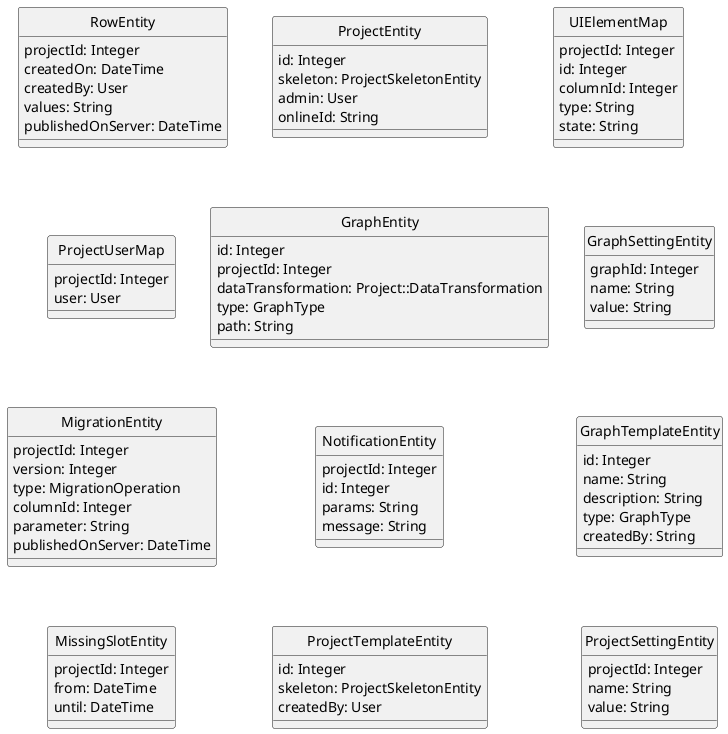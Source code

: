 @startuml

skinparam monochrome true
skinparam shadowing false
skinparam genericDisplay old
skinparam classAttributeIconSize 0
hide circle

 '@Entity(primaryKeys=["projectId", "createdOn", "createdBy"])
    class RowEntity {
        projectId: Integer
        createdOn: DateTime
        createdBy: User
        values: String
        publishedOnServer: DateTime
    }

    '@Entity
    class ProjectEntity {
        'PrimaryKey
        id: Integer
        '@Embedded
        skeleton: ProjectSkeletonEntity
        admin: User
        onlineId: String
    }

    '@Entity
    class ProjectTemplateEntity {
        id: Integer
        '@Embedded
        skeleton: ProjectSkeletonEntity
        createdBy: User
    }

    '@Entity(primaryKey=["id", "projectId"])
    class GraphEntity {
        id: Integer
        projectId: Integer
        dataTransformation: Project::DataTransformation
        type: GraphType
        path: String
    }

    '@Entity
    class GraphTemplateEntity {
        '@PrimaryKey
        id: Integer
        name: String
        description: String
        type: GraphType
        createdBy: String
    }

    '@Entity(primaryKey=["projectId", "name"])
    class ProjectSettingEntity {
        projectId: Integer
        name: String
        value: String
    }

    '@Entity(primaryKey=["graphId", "name"])
    class GraphSettingEntity {
        graphId: Integer
        name: String
        value: String
    }

    '@Entity(primaryKey=["projectId", "user"])
    class ProjectUserMap {
        projectId: Integer
        user: User
    }

    '@Entity(primaryKey=["projectId", "id"])
    class UIElementMap {
        projectId: Integer
        id: Integer
        columnId: Integer
        type: String
        state: String
    }

    '@Entity(primaryKey=["projectId", "id"])
    class NotificationEntity {
        projectId: Integer
        id: Integer
        params: String
        message: String
    }

    '@Entity(primaryKey=["projectId", "version"])
    class MigrationEntity {
        projectId: Integer
        version: Integer
        type: MigrationOperation
        columnId: Integer
        parameter: String
        publishedOnServer: DateTime
    }

    '@Entity(primaryKey=["projectId", "from", "until"])
    class MissingSlotEntity {
        projectId: Integer
        from: DateTime
        until: DateTime
    }

    RowEntity -[hidden] ProjectEntity
    ProjectEntity -[hidden] UIElementMap
    RowEntity -[hidden]- ProjectUserMap
    ProjectEntity -[hidden]- GraphEntity
    UIElementMap -[hidden]- GraphSettingEntity
    ProjectUserMap -[hidden]- MigrationEntity
    GraphEntity -[hidden]- NotificationEntity
    GraphSettingEntity -[hidden]- GraphTemplateEntity
    MigrationEntity -[hidden]- MissingSlotEntity
    NotificationEntity -[hidden]- ProjectTemplateEntity
    GraphTemplateEntity -[hidden]- ProjectSettingEntity

@enduml